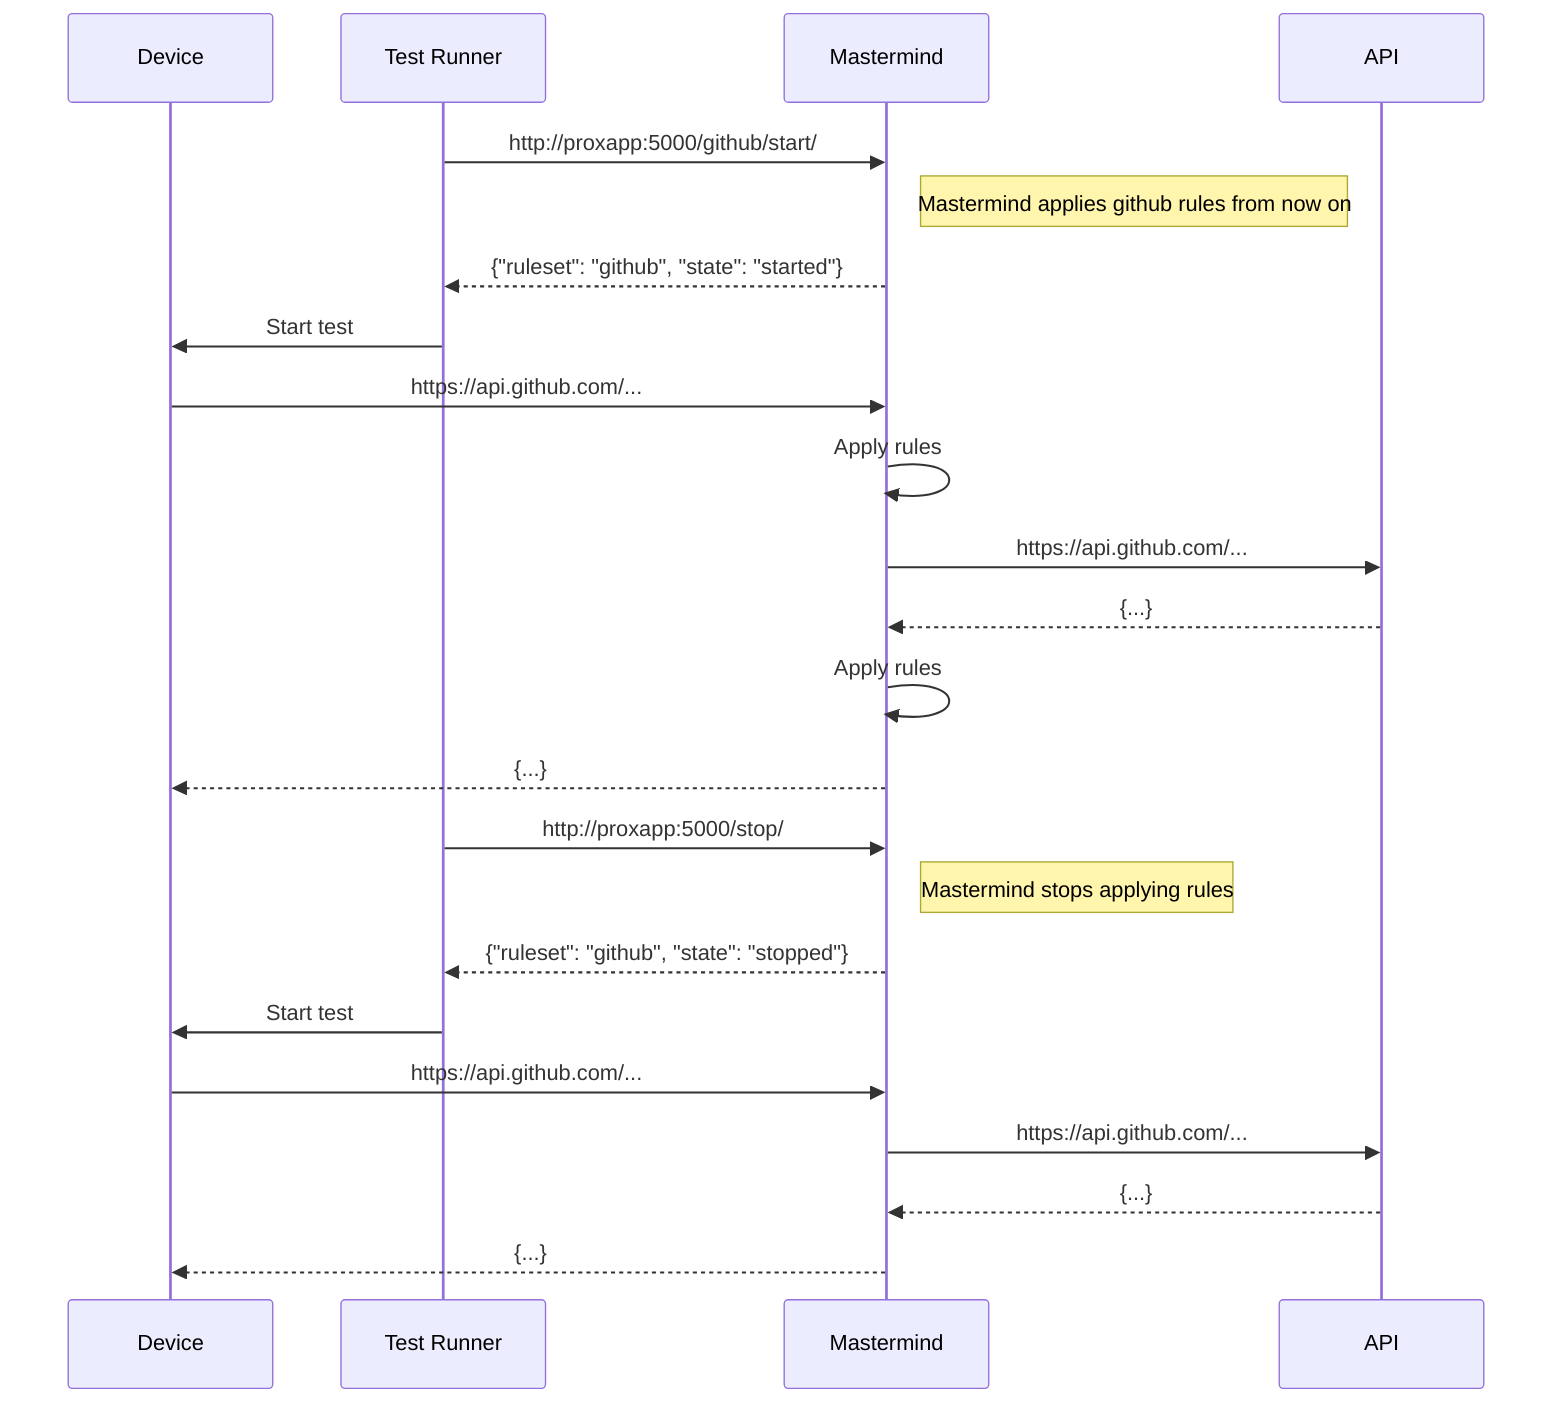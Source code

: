 sequenceDiagram
  participant Device
  participant Test Runner
  participant Mastermind
  participant API

  Test Runner->>Mastermind: http://proxapp:5000/github/start/
  Note right of Mastermind: Mastermind applies github rules from now on
  Mastermind-->>Test Runner: {"ruleset": "github", "state": "started"}
  Test Runner->>Device: Start test
  Device->>Mastermind: https://api.github.com/...
  Mastermind->>Mastermind: Apply rules
  Mastermind->>API: https://api.github.com/...
  API-->>Mastermind: {...}
  Mastermind->>Mastermind: Apply rules
  Mastermind-->>Device: {...}
  Test Runner->>Mastermind: http://proxapp:5000/stop/
  Note right of Mastermind: Mastermind stops applying rules
  Mastermind-->>Test Runner: {"ruleset": "github", "state": "stopped"}
  Test Runner->>Device: Start test
  Device->>Mastermind: https://api.github.com/...
  Mastermind->>API: https://api.github.com/...
  API-->>Mastermind: {...}
  Mastermind-->>Device: {...}